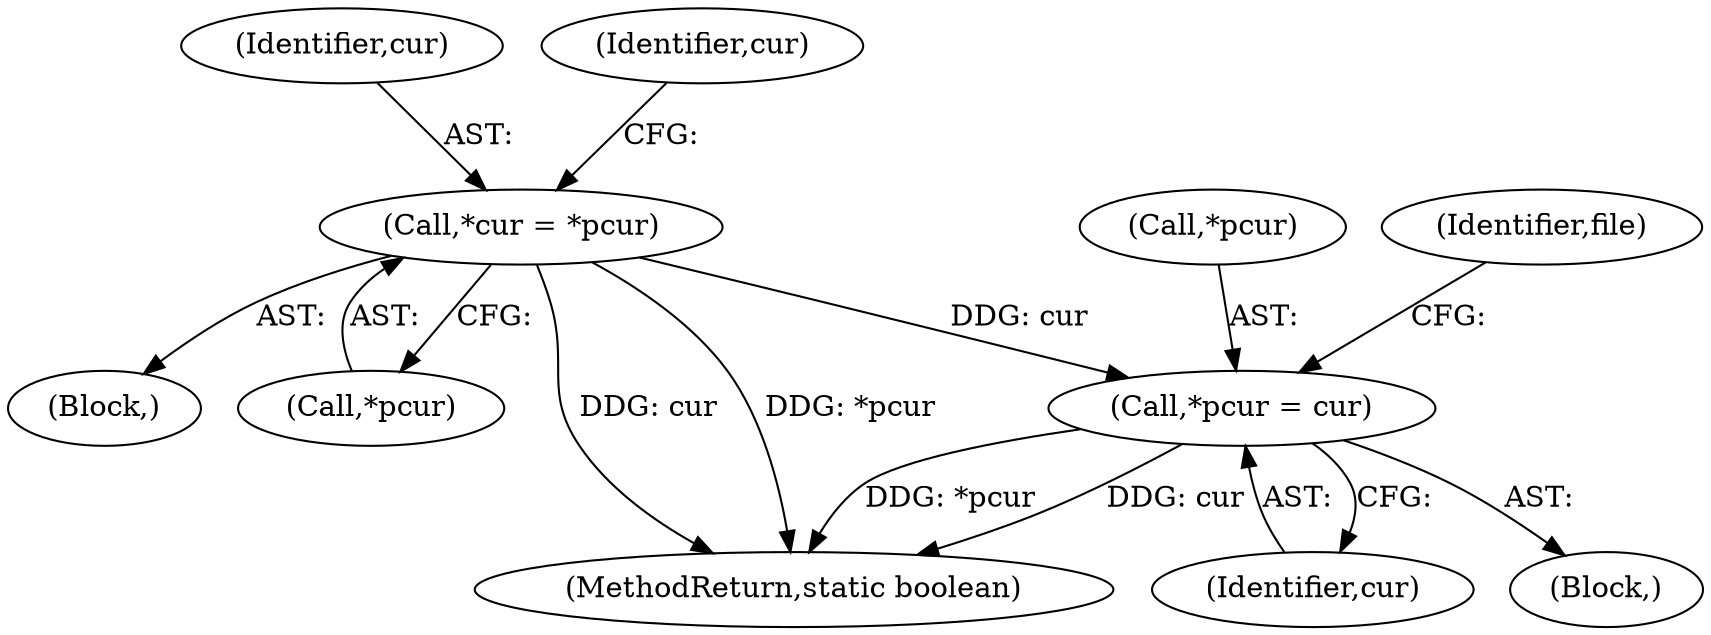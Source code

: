 digraph "0_virglrenderer_e534b51ca3c3cd25f3990589932a9ed711c59b27@pointer" {
"1000603" [label="(Call,*pcur = cur)"];
"1000592" [label="(Call,*cur = *pcur)"];
"1004155" [label="(MethodReturn,static boolean)"];
"1000593" [label="(Identifier,cur)"];
"1000599" [label="(Identifier,cur)"];
"1000602" [label="(Block,)"];
"1000592" [label="(Call,*cur = *pcur)"];
"1000604" [label="(Call,*pcur)"];
"1000590" [label="(Block,)"];
"1000606" [label="(Identifier,cur)"];
"1000594" [label="(Call,*pcur)"];
"1000609" [label="(Identifier,file)"];
"1000603" [label="(Call,*pcur = cur)"];
"1000603" -> "1000602"  [label="AST: "];
"1000603" -> "1000606"  [label="CFG: "];
"1000604" -> "1000603"  [label="AST: "];
"1000606" -> "1000603"  [label="AST: "];
"1000609" -> "1000603"  [label="CFG: "];
"1000603" -> "1004155"  [label="DDG: *pcur"];
"1000603" -> "1004155"  [label="DDG: cur"];
"1000592" -> "1000603"  [label="DDG: cur"];
"1000592" -> "1000590"  [label="AST: "];
"1000592" -> "1000594"  [label="CFG: "];
"1000593" -> "1000592"  [label="AST: "];
"1000594" -> "1000592"  [label="AST: "];
"1000599" -> "1000592"  [label="CFG: "];
"1000592" -> "1004155"  [label="DDG: *pcur"];
"1000592" -> "1004155"  [label="DDG: cur"];
}
